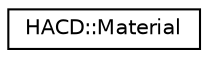 digraph "Graphical Class Hierarchy"
{
  edge [fontname="Helvetica",fontsize="10",labelfontname="Helvetica",labelfontsize="10"];
  node [fontname="Helvetica",fontsize="10",shape=record];
  rankdir="LR";
  Node1 [label="HACD::Material",height=0.2,width=0.4,color="black", fillcolor="white", style="filled",URL="$class_h_a_c_d_1_1_material.html"];
}

